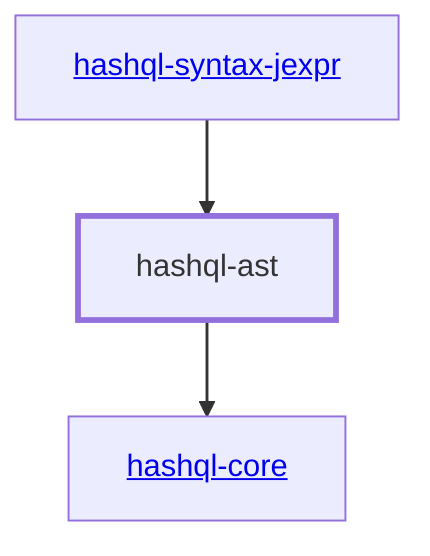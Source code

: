 graph TD
    linkStyle default stroke-width:1.5px
    classDef default stroke-width:1px
    classDef root stroke-width:3px
    classDef dev stroke-width:1px
    classDef build stroke-width:1px
    %% Legend
    %% --> : Normal dependency
    %% -.-> : Dev dependency
    %% ---> : Build dependency
    0[<a href="../hashql_core/index.html">hashql-core</a>]
    1[<a href="../hashql_syntax_jexpr/index.html">hashql-syntax-jexpr</a>]
    2[hashql-ast]
    class 2 root
    2 --> 0
    1 --> 2